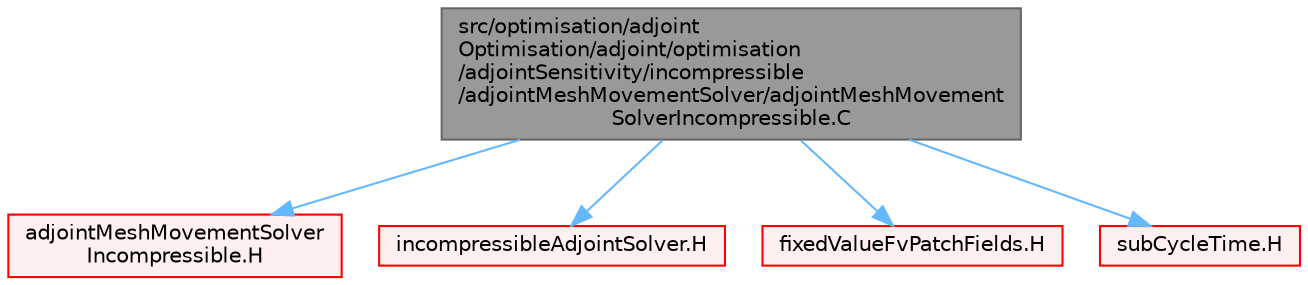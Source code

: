 digraph "src/optimisation/adjointOptimisation/adjoint/optimisation/adjointSensitivity/incompressible/adjointMeshMovementSolver/adjointMeshMovementSolverIncompressible.C"
{
 // LATEX_PDF_SIZE
  bgcolor="transparent";
  edge [fontname=Helvetica,fontsize=10,labelfontname=Helvetica,labelfontsize=10];
  node [fontname=Helvetica,fontsize=10,shape=box,height=0.2,width=0.4];
  Node1 [id="Node000001",label="src/optimisation/adjoint\lOptimisation/adjoint/optimisation\l/adjointSensitivity/incompressible\l/adjointMeshMovementSolver/adjointMeshMovement\lSolverIncompressible.C",height=0.2,width=0.4,color="gray40", fillcolor="grey60", style="filled", fontcolor="black",tooltip=" "];
  Node1 -> Node2 [id="edge1_Node000001_Node000002",color="steelblue1",style="solid",tooltip=" "];
  Node2 [id="Node000002",label="adjointMeshMovementSolver\lIncompressible.H",height=0.2,width=0.4,color="red", fillcolor="#FFF0F0", style="filled",URL="$adjointMeshMovementSolverIncompressible_8H.html",tooltip=" "];
  Node1 -> Node513 [id="edge2_Node000001_Node000513",color="steelblue1",style="solid",tooltip=" "];
  Node513 [id="Node000513",label="incompressibleAdjointSolver.H",height=0.2,width=0.4,color="red", fillcolor="#FFF0F0", style="filled",URL="$incompressibleAdjointSolver_8H.html",tooltip=" "];
  Node1 -> Node518 [id="edge3_Node000001_Node000518",color="steelblue1",style="solid",tooltip=" "];
  Node518 [id="Node000518",label="fixedValueFvPatchFields.H",height=0.2,width=0.4,color="red", fillcolor="#FFF0F0", style="filled",URL="$fixedValueFvPatchFields_8H.html",tooltip=" "];
  Node1 -> Node520 [id="edge4_Node000001_Node000520",color="steelblue1",style="solid",tooltip=" "];
  Node520 [id="Node000520",label="subCycleTime.H",height=0.2,width=0.4,color="red", fillcolor="#FFF0F0", style="filled",URL="$subCycleTime_8H.html",tooltip=" "];
}
